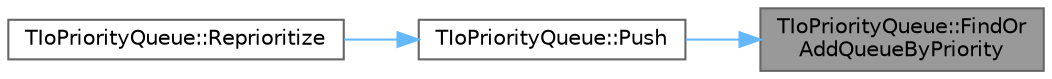 digraph "TIoPriorityQueue::FindOrAddQueueByPriority"
{
 // INTERACTIVE_SVG=YES
 // LATEX_PDF_SIZE
  bgcolor="transparent";
  edge [fontname=Helvetica,fontsize=10,labelfontname=Helvetica,labelfontsize=10];
  node [fontname=Helvetica,fontsize=10,shape=box,height=0.2,width=0.4];
  rankdir="RL";
  Node1 [id="Node000001",label="TIoPriorityQueue::FindOr\lAddQueueByPriority",height=0.2,width=0.4,color="gray40", fillcolor="grey60", style="filled", fontcolor="black",tooltip=" "];
  Node1 -> Node2 [id="edge1_Node000001_Node000002",dir="back",color="steelblue1",style="solid",tooltip=" "];
  Node2 [id="Node000002",label="TIoPriorityQueue::Push",height=0.2,width=0.4,color="grey40", fillcolor="white", style="filled",URL="$dd/d5a/classTIoPriorityQueue.html#af0503285358d3f067423c40c8cd252c7",tooltip=" "];
  Node2 -> Node3 [id="edge2_Node000002_Node000003",dir="back",color="steelblue1",style="solid",tooltip=" "];
  Node3 [id="Node000003",label="TIoPriorityQueue::Reprioritize",height=0.2,width=0.4,color="grey40", fillcolor="white", style="filled",URL="$dd/d5a/classTIoPriorityQueue.html#ab78e545c7c0da6e85e16f55039e44f06",tooltip=" "];
}
